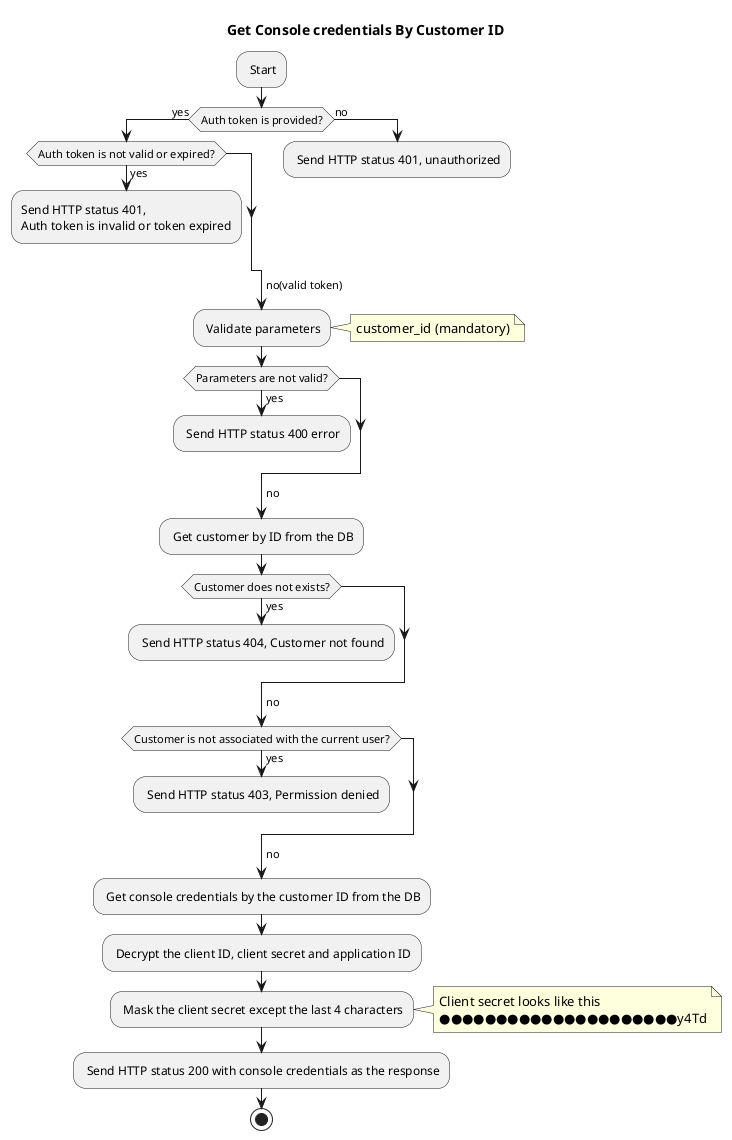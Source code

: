 @startuml Admin getting customer details
title Get Console credentials By Customer ID

: Start;
if (Auth token is provided?) then (yes)
    if (Auth token is not valid or expired?) then (yes)
        :Send HTTP status 401,
        Auth token is invalid or token expired;
        kill
    endif
else (no)
    : Send HTTP status 401, unauthorized;
    kill
endif
->no(valid token);
: Validate parameters;
note right
    customer_id (mandatory)
end note
if (Parameters are not valid?) then (yes)
    : Send HTTP status 400 error;
    kill
endif
->no;
: Get customer by ID from the DB;
if (Customer does not exists?) then (yes)
    : Send HTTP status 404, Customer not found;
    kill
endif
->no;
if (Customer is not associated with the current user?) then (yes)
    : Send HTTP status 403, Permission denied;
    kill
endif
->no;
: Get console credentials by the customer ID from the DB;
: Decrypt the client ID, client secret and application ID;
: Mask the client secret except the last 4 characters;
note right
Client secret looks like this
●●●●●●●●●●●●●●●●●●●●●y4Td
end note
: Send HTTP status 200 with console credentials as the response;
stop
@enduml
